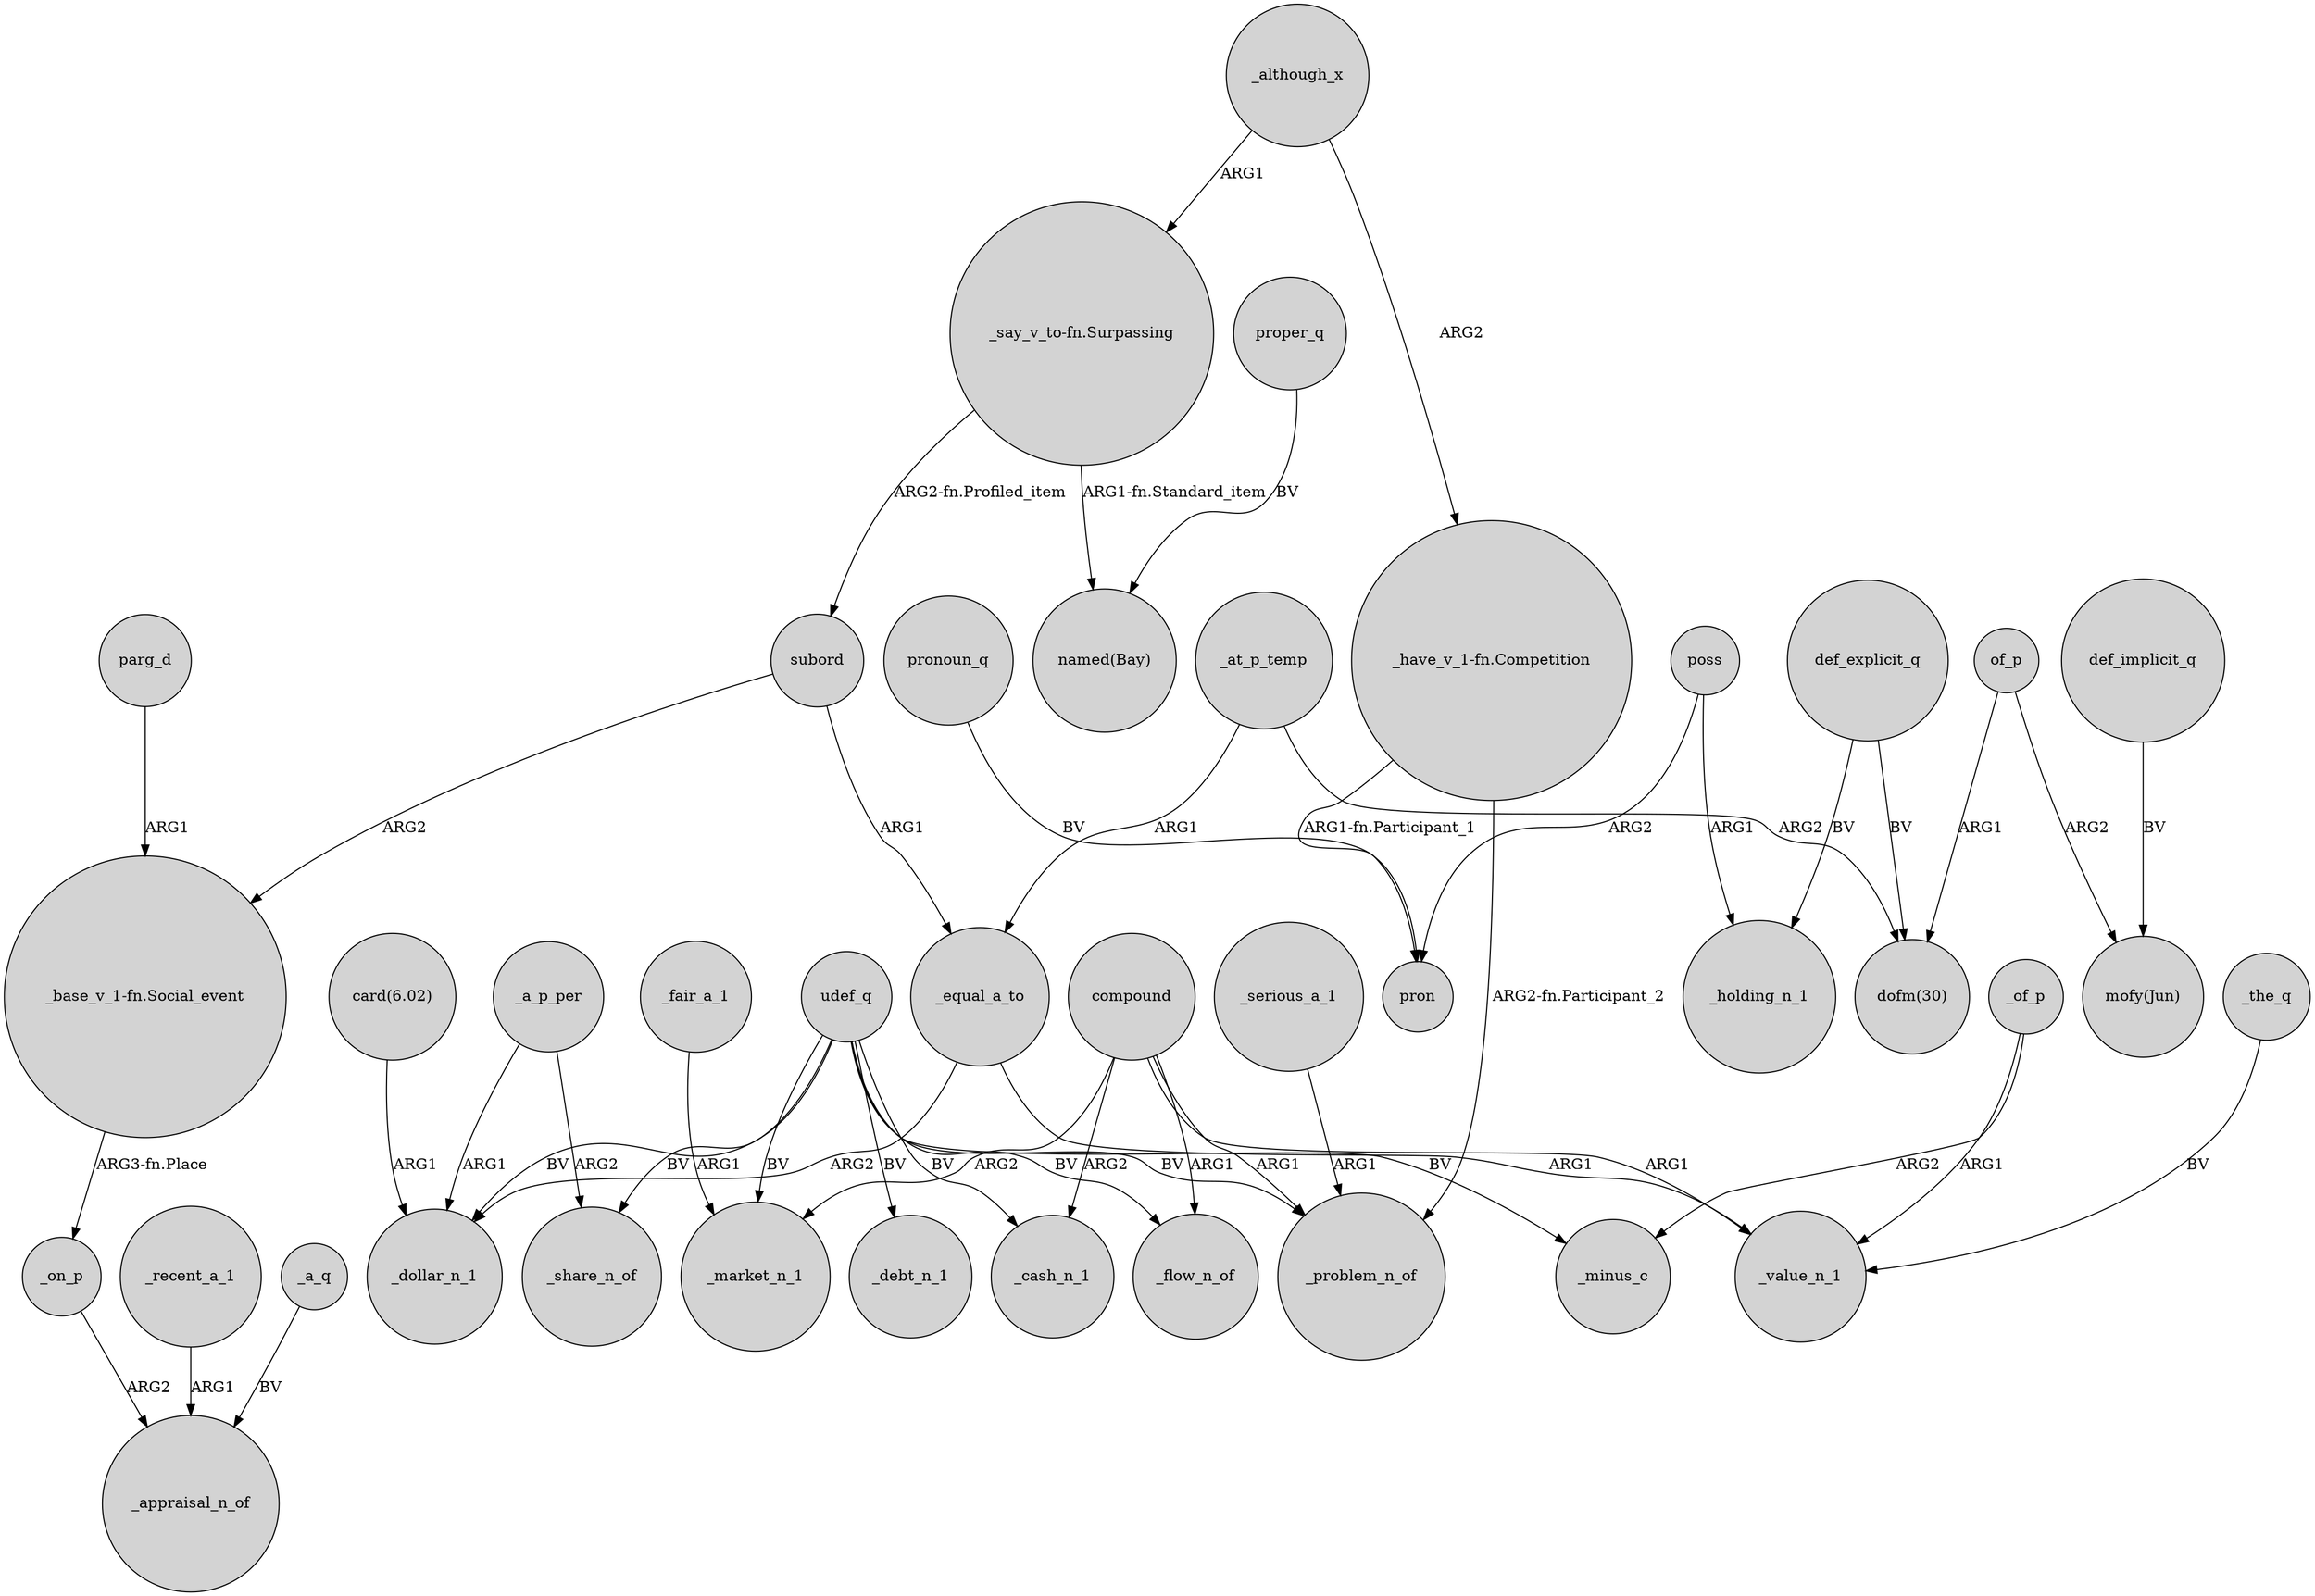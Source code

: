 digraph {
	node [shape=circle style=filled]
	"_base_v_1-fn.Social_event" -> _on_p [label="ARG3-fn.Place"]
	proper_q -> "named(Bay)" [label=BV]
	"card(6.02)" -> _dollar_n_1 [label=ARG1]
	udef_q -> _market_n_1 [label=BV]
	udef_q -> _cash_n_1 [label=BV]
	subord -> "_base_v_1-fn.Social_event" [label=ARG2]
	compound -> _cash_n_1 [label=ARG2]
	"_have_v_1-fn.Competition" -> _problem_n_of [label="ARG2-fn.Participant_2"]
	udef_q -> _problem_n_of [label=BV]
	compound -> _market_n_1 [label=ARG2]
	_at_p_temp -> "dofm(30)" [label=ARG2]
	_equal_a_to -> _value_n_1 [label=ARG1]
	"_have_v_1-fn.Competition" -> pron [label="ARG1-fn.Participant_1"]
	compound -> _problem_n_of [label=ARG1]
	def_explicit_q -> "dofm(30)" [label=BV]
	_serious_a_1 -> _problem_n_of [label=ARG1]
	def_implicit_q -> "mofy(Jun)" [label=BV]
	pronoun_q -> pron [label=BV]
	_of_p -> _minus_c [label=ARG2]
	poss -> pron [label=ARG2]
	_although_x -> "_say_v_to-fn.Surpassing" [label=ARG1]
	udef_q -> _debt_n_1 [label=BV]
	_a_p_per -> _share_n_of [label=ARG2]
	compound -> _flow_n_of [label=ARG1]
	_at_p_temp -> _equal_a_to [label=ARG1]
	_equal_a_to -> _dollar_n_1 [label=ARG2]
	udef_q -> _share_n_of [label=BV]
	_recent_a_1 -> _appraisal_n_of [label=ARG1]
	_on_p -> _appraisal_n_of [label=ARG2]
	udef_q -> _flow_n_of [label=BV]
	"_say_v_to-fn.Surpassing" -> subord [label="ARG2-fn.Profiled_item"]
	udef_q -> _dollar_n_1 [label=BV]
	_the_q -> _value_n_1 [label=BV]
	_of_p -> _value_n_1 [label=ARG1]
	_although_x -> "_have_v_1-fn.Competition" [label=ARG2]
	udef_q -> _minus_c [label=BV]
	_a_p_per -> _dollar_n_1 [label=ARG1]
	def_explicit_q -> _holding_n_1 [label=BV]
	poss -> _holding_n_1 [label=ARG1]
	parg_d -> "_base_v_1-fn.Social_event" [label=ARG1]
	of_p -> "dofm(30)" [label=ARG1]
	compound -> _value_n_1 [label=ARG1]
	subord -> _equal_a_to [label=ARG1]
	of_p -> "mofy(Jun)" [label=ARG2]
	_fair_a_1 -> _market_n_1 [label=ARG1]
	"_say_v_to-fn.Surpassing" -> "named(Bay)" [label="ARG1-fn.Standard_item"]
	_a_q -> _appraisal_n_of [label=BV]
}
